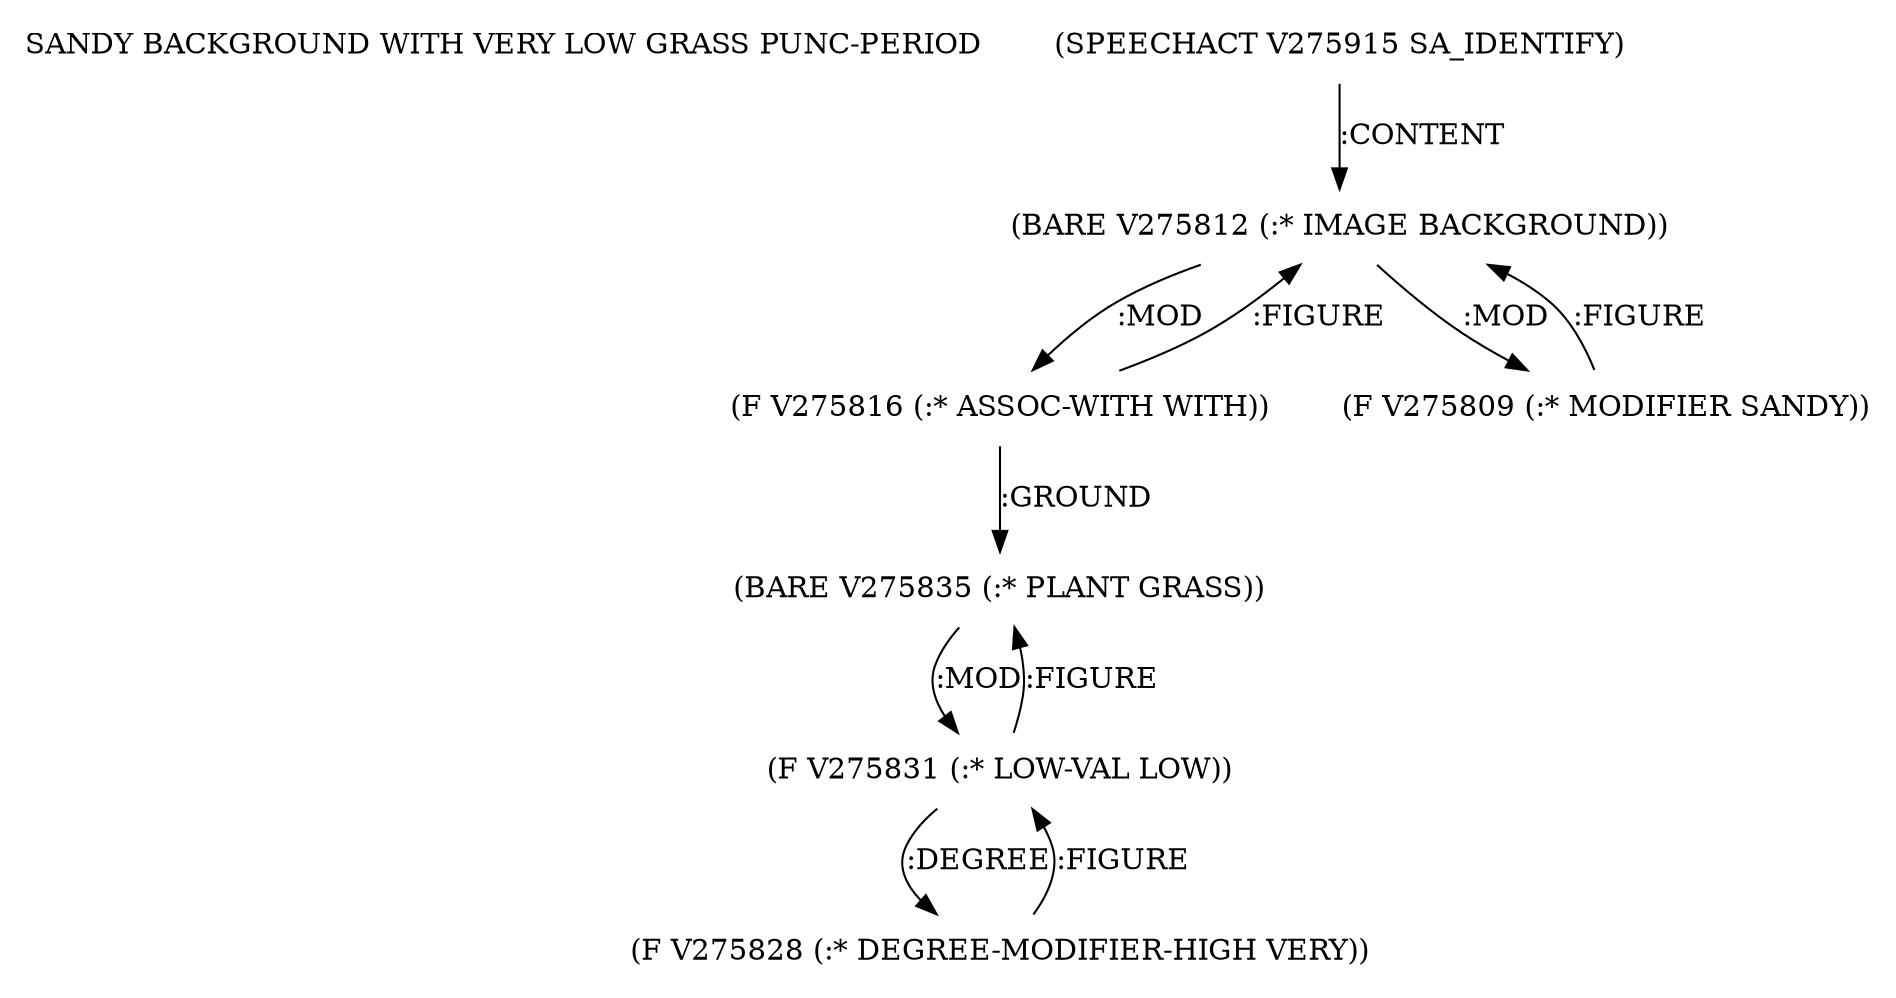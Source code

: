 digraph Terms {
  node [shape=none]
  "SANDY BACKGROUND WITH VERY LOW GRASS PUNC-PERIOD"
  "V275915" [label="(SPEECHACT V275915 SA_IDENTIFY)"]
  "V275915" -> "V275812" [label=":CONTENT"]
  "V275812" [label="(BARE V275812 (:* IMAGE BACKGROUND))"]
  "V275812" -> "V275816" [label=":MOD"]
  "V275812" -> "V275809" [label=":MOD"]
  "V275809" [label="(F V275809 (:* MODIFIER SANDY))"]
  "V275809" -> "V275812" [label=":FIGURE"]
  "V275816" [label="(F V275816 (:* ASSOC-WITH WITH))"]
  "V275816" -> "V275835" [label=":GROUND"]
  "V275816" -> "V275812" [label=":FIGURE"]
  "V275835" [label="(BARE V275835 (:* PLANT GRASS))"]
  "V275835" -> "V275831" [label=":MOD"]
  "V275831" [label="(F V275831 (:* LOW-VAL LOW))"]
  "V275831" -> "V275835" [label=":FIGURE"]
  "V275831" -> "V275828" [label=":DEGREE"]
  "V275828" [label="(F V275828 (:* DEGREE-MODIFIER-HIGH VERY))"]
  "V275828" -> "V275831" [label=":FIGURE"]
}
